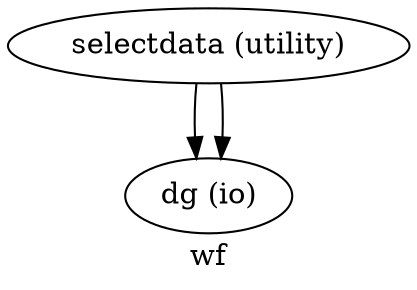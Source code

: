 digraph wf{
  label="wf";
  wf_selectdata[label="selectdata (utility)"];
  wf_dg[label="dg (io)"];
  wf_selectdata -> wf_dg;
  wf_selectdata -> wf_dg;
}